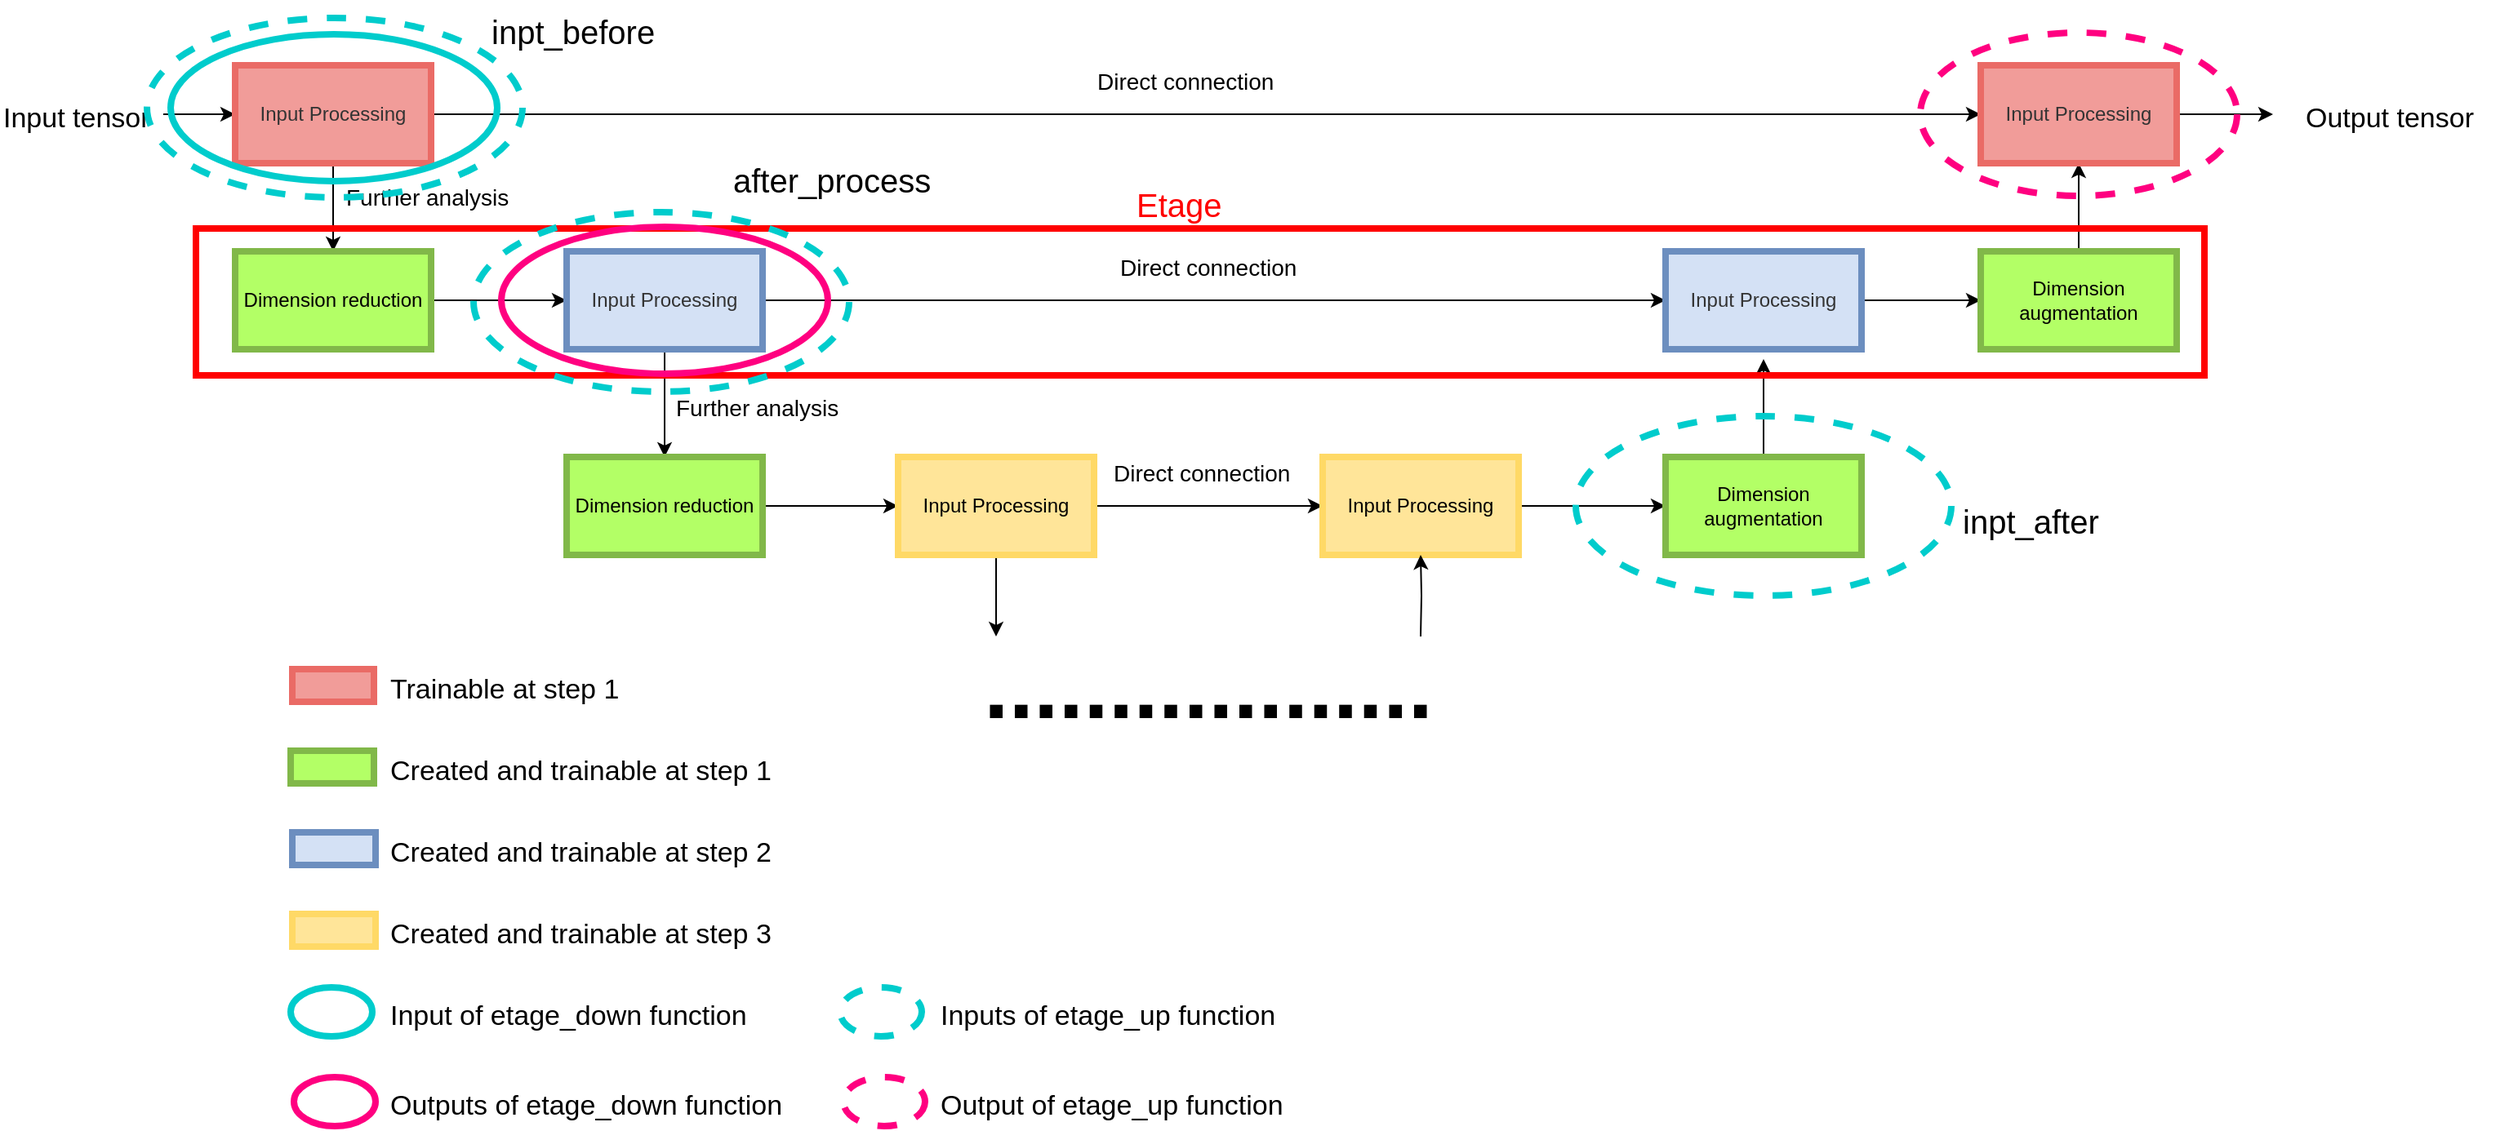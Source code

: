 <mxfile version="12.1.7" type="device" pages="1"><diagram id="wJYLkXMNd56GKJWopcdZ" name="Page-1"><mxGraphModel dx="2235" dy="818" grid="1" gridSize="10" guides="1" tooltips="1" connect="1" arrows="1" fold="1" page="1" pageScale="1" pageWidth="827" pageHeight="1169" math="0" shadow="0"><root><mxCell id="0"/><mxCell id="1" parent="0"/><mxCell id="jNTlBvFBs_DXu-FJhwB7-11" style="edgeStyle=orthogonalEdgeStyle;rounded=0;orthogonalLoop=1;jettySize=auto;html=1;exitX=0.5;exitY=1;exitDx=0;exitDy=0;entryX=0.5;entryY=0;entryDx=0;entryDy=0;" parent="1" source="jNTlBvFBs_DXu-FJhwB7-1" target="jNTlBvFBs_DXu-FJhwB7-2" edge="1"><mxGeometry relative="1" as="geometry"/></mxCell><mxCell id="jNTlBvFBs_DXu-FJhwB7-26" style="edgeStyle=orthogonalEdgeStyle;rounded=0;orthogonalLoop=1;jettySize=auto;html=1;exitX=1;exitY=0.5;exitDx=0;exitDy=0;fontSize=55;" parent="1" source="jNTlBvFBs_DXu-FJhwB7-1" target="jNTlBvFBs_DXu-FJhwB7-10" edge="1"><mxGeometry relative="1" as="geometry"/></mxCell><mxCell id="jNTlBvFBs_DXu-FJhwB7-27" style="edgeStyle=orthogonalEdgeStyle;rounded=0;orthogonalLoop=1;jettySize=auto;html=1;exitX=0;exitY=0.5;exitDx=0;exitDy=0;fontSize=55;endSize=0;startArrow=classic;startFill=1;endArrow=none;endFill=0;" parent="1" source="jNTlBvFBs_DXu-FJhwB7-1" edge="1"><mxGeometry relative="1" as="geometry"><mxPoint x="-10" y="80" as="targetPoint"/></mxGeometry></mxCell><mxCell id="jNTlBvFBs_DXu-FJhwB7-1" value="Input Processing" style="rounded=0;whiteSpace=wrap;html=1;fillColor=#F19C99;strokeColor=#EA6B66;fontColor=#333333;strokeWidth=4;" parent="1" vertex="1"><mxGeometry x="34" y="50" width="120" height="60" as="geometry"/></mxCell><mxCell id="jNTlBvFBs_DXu-FJhwB7-12" style="edgeStyle=orthogonalEdgeStyle;rounded=0;orthogonalLoop=1;jettySize=auto;html=1;exitX=1;exitY=0.5;exitDx=0;exitDy=0;entryX=0;entryY=0.5;entryDx=0;entryDy=0;" parent="1" source="jNTlBvFBs_DXu-FJhwB7-2" target="jNTlBvFBs_DXu-FJhwB7-3" edge="1"><mxGeometry relative="1" as="geometry"/></mxCell><mxCell id="jNTlBvFBs_DXu-FJhwB7-2" value="Dimension reduction" style="rounded=0;whiteSpace=wrap;html=1;fillColor=#B3FF66;strokeColor=#81B849;strokeWidth=4;" parent="1" vertex="1"><mxGeometry x="34" y="164" width="120" height="60" as="geometry"/></mxCell><mxCell id="jNTlBvFBs_DXu-FJhwB7-13" style="edgeStyle=orthogonalEdgeStyle;rounded=0;orthogonalLoop=1;jettySize=auto;html=1;exitX=0.5;exitY=1;exitDx=0;exitDy=0;entryX=0.5;entryY=0;entryDx=0;entryDy=0;" parent="1" source="jNTlBvFBs_DXu-FJhwB7-3" target="jNTlBvFBs_DXu-FJhwB7-4" edge="1"><mxGeometry relative="1" as="geometry"/></mxCell><mxCell id="jNTlBvFBs_DXu-FJhwB7-24" style="edgeStyle=orthogonalEdgeStyle;rounded=0;orthogonalLoop=1;jettySize=auto;html=1;exitX=1;exitY=0.5;exitDx=0;exitDy=0;entryX=0;entryY=0.5;entryDx=0;entryDy=0;" parent="1" source="jNTlBvFBs_DXu-FJhwB7-3" target="jNTlBvFBs_DXu-FJhwB7-8" edge="1"><mxGeometry relative="1" as="geometry"/></mxCell><mxCell id="jNTlBvFBs_DXu-FJhwB7-3" value="Input Processing" style="rounded=0;whiteSpace=wrap;html=1;fillColor=#D4E1F5;strokeColor=#6C8EBF;strokeWidth=4;fontColor=#333333;" parent="1" vertex="1"><mxGeometry x="237" y="164" width="120" height="60" as="geometry"/></mxCell><mxCell id="jNTlBvFBs_DXu-FJhwB7-14" style="edgeStyle=orthogonalEdgeStyle;rounded=0;orthogonalLoop=1;jettySize=auto;html=1;exitX=1;exitY=0.5;exitDx=0;exitDy=0;entryX=0;entryY=0.5;entryDx=0;entryDy=0;" parent="1" source="jNTlBvFBs_DXu-FJhwB7-4" target="jNTlBvFBs_DXu-FJhwB7-5" edge="1"><mxGeometry relative="1" as="geometry"/></mxCell><mxCell id="jNTlBvFBs_DXu-FJhwB7-4" value="Dimension reduction" style="rounded=0;whiteSpace=wrap;html=1;fillColor=#B3FF66;strokeColor=#81B849;strokeWidth=4;" parent="1" vertex="1"><mxGeometry x="237" y="290" width="120" height="60" as="geometry"/></mxCell><mxCell id="jNTlBvFBs_DXu-FJhwB7-15" style="edgeStyle=orthogonalEdgeStyle;rounded=0;orthogonalLoop=1;jettySize=auto;html=1;exitX=0.5;exitY=1;exitDx=0;exitDy=0;" parent="1" source="jNTlBvFBs_DXu-FJhwB7-5" edge="1"><mxGeometry relative="1" as="geometry"><mxPoint x="500" y="400" as="targetPoint"/></mxGeometry></mxCell><mxCell id="jNTlBvFBs_DXu-FJhwB7-19" style="edgeStyle=orthogonalEdgeStyle;rounded=0;orthogonalLoop=1;jettySize=auto;html=1;exitX=1;exitY=0.5;exitDx=0;exitDy=0;entryX=0;entryY=0.5;entryDx=0;entryDy=0;" parent="1" source="jNTlBvFBs_DXu-FJhwB7-5" target="jNTlBvFBs_DXu-FJhwB7-6" edge="1"><mxGeometry relative="1" as="geometry"/></mxCell><mxCell id="jNTlBvFBs_DXu-FJhwB7-5" value="Input Processing" style="rounded=0;whiteSpace=wrap;html=1;strokeColor=#FFD966;strokeWidth=4;fillColor=#FFE599;" parent="1" vertex="1"><mxGeometry x="440" y="290" width="120" height="60" as="geometry"/></mxCell><mxCell id="jNTlBvFBs_DXu-FJhwB7-20" style="edgeStyle=orthogonalEdgeStyle;rounded=0;orthogonalLoop=1;jettySize=auto;html=1;exitX=1;exitY=0.5;exitDx=0;exitDy=0;" parent="1" source="jNTlBvFBs_DXu-FJhwB7-6" target="jNTlBvFBs_DXu-FJhwB7-7" edge="1"><mxGeometry relative="1" as="geometry"/></mxCell><mxCell id="jNTlBvFBs_DXu-FJhwB7-6" value="Input Processing" style="rounded=0;whiteSpace=wrap;html=1;strokeColor=#FFD966;strokeWidth=4;fillColor=#FFE599;" parent="1" vertex="1"><mxGeometry x="700" y="290" width="120" height="60" as="geometry"/></mxCell><mxCell id="jNTlBvFBs_DXu-FJhwB7-21" style="edgeStyle=orthogonalEdgeStyle;rounded=0;orthogonalLoop=1;jettySize=auto;html=1;exitX=0.5;exitY=0;exitDx=0;exitDy=0;" parent="1" source="jNTlBvFBs_DXu-FJhwB7-7" edge="1"><mxGeometry relative="1" as="geometry"><mxPoint x="970" y="230" as="targetPoint"/></mxGeometry></mxCell><mxCell id="jNTlBvFBs_DXu-FJhwB7-7" value="Dimension augmentation" style="rounded=0;whiteSpace=wrap;html=1;fillColor=#B3FF66;strokeColor=#81B849;strokeWidth=4;" parent="1" vertex="1"><mxGeometry x="910" y="290" width="120" height="60" as="geometry"/></mxCell><mxCell id="jNTlBvFBs_DXu-FJhwB7-22" style="edgeStyle=orthogonalEdgeStyle;rounded=0;orthogonalLoop=1;jettySize=auto;html=1;exitX=1;exitY=0.5;exitDx=0;exitDy=0;" parent="1" source="jNTlBvFBs_DXu-FJhwB7-8" target="jNTlBvFBs_DXu-FJhwB7-9" edge="1"><mxGeometry relative="1" as="geometry"/></mxCell><mxCell id="jNTlBvFBs_DXu-FJhwB7-8" value="Input Processing" style="rounded=0;whiteSpace=wrap;html=1;fillColor=#D4E1F5;strokeColor=#6C8EBF;strokeWidth=4;fontColor=#333333;" parent="1" vertex="1"><mxGeometry x="910" y="164" width="120" height="60" as="geometry"/></mxCell><mxCell id="jNTlBvFBs_DXu-FJhwB7-23" style="edgeStyle=orthogonalEdgeStyle;rounded=0;orthogonalLoop=1;jettySize=auto;html=1;exitX=0.5;exitY=0;exitDx=0;exitDy=0;entryX=0.5;entryY=1;entryDx=0;entryDy=0;" parent="1" source="jNTlBvFBs_DXu-FJhwB7-9" target="jNTlBvFBs_DXu-FJhwB7-10" edge="1"><mxGeometry relative="1" as="geometry"/></mxCell><mxCell id="jNTlBvFBs_DXu-FJhwB7-9" value="Dimension augmentation" style="rounded=0;whiteSpace=wrap;html=1;fillColor=#B3FF66;strokeColor=#81B849;strokeWidth=4;" parent="1" vertex="1"><mxGeometry x="1103" y="164" width="120" height="60" as="geometry"/></mxCell><mxCell id="jNTlBvFBs_DXu-FJhwB7-28" style="edgeStyle=orthogonalEdgeStyle;rounded=0;orthogonalLoop=1;jettySize=auto;html=1;exitX=1;exitY=0.5;exitDx=0;exitDy=0;startArrow=none;startFill=0;endArrow=classic;endFill=1;endSize=6;fontSize=55;" parent="1" source="jNTlBvFBs_DXu-FJhwB7-10" edge="1"><mxGeometry relative="1" as="geometry"><mxPoint x="1282" y="80" as="targetPoint"/></mxGeometry></mxCell><mxCell id="jNTlBvFBs_DXu-FJhwB7-10" value="Input Processing" style="rounded=0;whiteSpace=wrap;html=1;fillColor=#F19C99;strokeColor=#EA6B66;fontColor=#333333;strokeWidth=4;" parent="1" vertex="1"><mxGeometry x="1103" y="50" width="120" height="60" as="geometry"/></mxCell><mxCell id="jNTlBvFBs_DXu-FJhwB7-18" style="edgeStyle=orthogonalEdgeStyle;rounded=0;orthogonalLoop=1;jettySize=auto;html=1;exitX=0.5;exitY=0;exitDx=0;exitDy=0;entryX=0.5;entryY=1;entryDx=0;entryDy=0;" parent="1" target="jNTlBvFBs_DXu-FJhwB7-6" edge="1"><mxGeometry relative="1" as="geometry"><mxPoint x="760" y="400" as="sourcePoint"/></mxGeometry></mxCell><mxCell id="jNTlBvFBs_DXu-FJhwB7-25" value=".................." style="text;html=1;strokeColor=none;fillColor=none;align=center;verticalAlign=middle;whiteSpace=wrap;rounded=0;fontStyle=1;fontSize=55;" parent="1" vertex="1"><mxGeometry x="590" y="400" width="80" height="60" as="geometry"/></mxCell><mxCell id="jNTlBvFBs_DXu-FJhwB7-30" value="&lt;span style=&quot;font-size: 14px&quot;&gt;Further analysis&lt;/span&gt;" style="text;html=1;resizable=0;points=[];autosize=1;align=left;verticalAlign=top;spacingTop=-4;fontSize=55;" parent="1" vertex="1"><mxGeometry x="100" y="81" width="120" height="80" as="geometry"/></mxCell><mxCell id="jNTlBvFBs_DXu-FJhwB7-32" value="&lt;span style=&quot;font-size: 14px&quot;&gt;Direct connection&lt;/span&gt;" style="text;html=1;resizable=0;points=[];autosize=1;align=left;verticalAlign=top;spacingTop=-4;fontSize=55;" parent="1" vertex="1"><mxGeometry x="560" y="10" width="120" height="80" as="geometry"/></mxCell><mxCell id="jNTlBvFBs_DXu-FJhwB7-33" value="&lt;span style=&quot;font-size: 14px&quot;&gt;Direct connection&lt;/span&gt;" style="text;html=1;resizable=0;points=[];autosize=1;align=left;verticalAlign=top;spacingTop=-4;fontSize=55;" parent="1" vertex="1"><mxGeometry x="573.5" y="124" width="120" height="80" as="geometry"/></mxCell><mxCell id="jNTlBvFBs_DXu-FJhwB7-34" value="&lt;span style=&quot;font-size: 14px&quot;&gt;Direct connection&lt;/span&gt;" style="text;html=1;resizable=0;points=[];autosize=1;align=left;verticalAlign=top;spacingTop=-4;fontSize=55;" parent="1" vertex="1"><mxGeometry x="570" y="250" width="120" height="80" as="geometry"/></mxCell><mxCell id="jNTlBvFBs_DXu-FJhwB7-35" value="" style="rounded=0;whiteSpace=wrap;html=1;fillColor=#F19C99;strokeColor=#EA6B66;fontColor=#333333;strokeWidth=4;" parent="1" vertex="1"><mxGeometry x="69" y="420" width="50" height="20" as="geometry"/></mxCell><mxCell id="jNTlBvFBs_DXu-FJhwB7-36" value="&lt;font style=&quot;font-size: 17px;&quot;&gt;Trainable at step 1&lt;/font&gt;" style="text;html=1;resizable=0;points=[];autosize=1;align=left;verticalAlign=top;spacingTop=-4;fontSize=17;" parent="1" vertex="1"><mxGeometry x="127" y="420" width="220" height="80" as="geometry"/></mxCell><mxCell id="jNTlBvFBs_DXu-FJhwB7-38" value="&lt;font style=&quot;font-size: 17px&quot;&gt;Created and trainable at step 1&amp;nbsp;&lt;/font&gt;" style="text;html=1;resizable=0;points=[];autosize=1;align=left;verticalAlign=top;spacingTop=-4;fontSize=17;" parent="1" vertex="1"><mxGeometry x="127" y="470" width="250" height="20" as="geometry"/></mxCell><mxCell id="jNTlBvFBs_DXu-FJhwB7-39" value="" style="rounded=0;whiteSpace=wrap;html=1;fillColor=#B3FF66;strokeColor=#81B849;strokeWidth=4;fontColor=#333333;" parent="1" vertex="1"><mxGeometry x="68" y="470" width="51" height="20" as="geometry"/></mxCell><mxCell id="jNTlBvFBs_DXu-FJhwB7-40" value="" style="rounded=0;whiteSpace=wrap;html=1;fillColor=#D4E1F5;strokeColor=#6C8EBF;strokeWidth=4;fontColor=#333333;" parent="1" vertex="1"><mxGeometry x="69" y="520" width="51" height="20" as="geometry"/></mxCell><mxCell id="jNTlBvFBs_DXu-FJhwB7-41" value="&lt;font style=&quot;font-size: 17px&quot;&gt;Created and trainable at step 2&amp;nbsp;&lt;/font&gt;" style="text;html=1;resizable=0;points=[];autosize=1;align=left;verticalAlign=top;spacingTop=-4;fontSize=17;" parent="1" vertex="1"><mxGeometry x="127" y="520" width="250" height="20" as="geometry"/></mxCell><mxCell id="jNTlBvFBs_DXu-FJhwB7-42" value="" style="rounded=0;whiteSpace=wrap;html=1;strokeColor=#FFD966;strokeWidth=4;fillColor=#FFE599;" parent="1" vertex="1"><mxGeometry x="69" y="570" width="51" height="20" as="geometry"/></mxCell><mxCell id="jNTlBvFBs_DXu-FJhwB7-43" value="&lt;font style=&quot;font-size: 17px&quot;&gt;Created and trainable at step 3&lt;/font&gt;" style="text;html=1;resizable=0;points=[];autosize=1;align=left;verticalAlign=top;spacingTop=-4;fontSize=17;" parent="1" vertex="1"><mxGeometry x="127" y="570" width="250" height="20" as="geometry"/></mxCell><mxCell id="jNTlBvFBs_DXu-FJhwB7-44" value="Input tensor" style="text;html=1;resizable=0;points=[];autosize=1;align=left;verticalAlign=top;spacingTop=-4;fontSize=17;" parent="1" vertex="1"><mxGeometry x="-110" y="70" width="110" height="20" as="geometry"/></mxCell><mxCell id="jNTlBvFBs_DXu-FJhwB7-45" value="Output tensor" style="text;html=1;resizable=0;points=[];autosize=1;align=left;verticalAlign=top;spacingTop=-4;fontSize=17;" parent="1" vertex="1"><mxGeometry x="1300" y="70" width="120" height="20" as="geometry"/></mxCell><mxCell id="jNTlBvFBs_DXu-FJhwB7-46" value="&lt;span style=&quot;font-size: 14px&quot;&gt;Further analysis&lt;/span&gt;" style="text;html=1;resizable=0;points=[];autosize=1;align=left;verticalAlign=top;spacingTop=-4;fontSize=55;" parent="1" vertex="1"><mxGeometry x="302" y="210" width="120" height="80" as="geometry"/></mxCell><mxCell id="jNTlBvFBs_DXu-FJhwB7-48" value="" style="rounded=0;whiteSpace=wrap;html=1;strokeColor=#FF0000;strokeWidth=4;fillColor=none;fontSize=17;" parent="1" vertex="1"><mxGeometry x="10" y="150" width="1230" height="90" as="geometry"/></mxCell><mxCell id="jNTlBvFBs_DXu-FJhwB7-49" value="" style="ellipse;whiteSpace=wrap;html=1;strokeColor=#00CCCC;strokeWidth=4;fillColor=none;fontSize=17;" parent="1" vertex="1"><mxGeometry x="-5.5" y="31" width="200" height="90" as="geometry"/></mxCell><mxCell id="jNTlBvFBs_DXu-FJhwB7-53" value="" style="ellipse;whiteSpace=wrap;html=1;strokeColor=#FF0080;strokeWidth=4;fillColor=none;fontSize=17;" parent="1" vertex="1"><mxGeometry x="70" y="670" width="50" height="30" as="geometry"/></mxCell><mxCell id="jNTlBvFBs_DXu-FJhwB7-54" value="" style="ellipse;whiteSpace=wrap;html=1;strokeColor=#00CCCC;strokeWidth=4;fillColor=none;fontSize=17;" parent="1" vertex="1"><mxGeometry x="68" y="615" width="50" height="30" as="geometry"/></mxCell><mxCell id="jNTlBvFBs_DXu-FJhwB7-55" value="&lt;font style=&quot;font-size: 17px&quot;&gt;Outputs of etage_down function&lt;/font&gt;" style="text;html=1;resizable=0;points=[];autosize=1;align=left;verticalAlign=top;spacingTop=-4;fontSize=17;" parent="1" vertex="1"><mxGeometry x="127" y="675" width="260" height="20" as="geometry"/></mxCell><mxCell id="jNTlBvFBs_DXu-FJhwB7-56" value="&lt;font style=&quot;font-size: 17px&quot;&gt;Input of etage_down function&lt;/font&gt;" style="text;html=1;resizable=0;points=[];autosize=1;align=left;verticalAlign=top;spacingTop=-4;fontSize=17;" parent="1" vertex="1"><mxGeometry x="127" y="620" width="230" height="20" as="geometry"/></mxCell><mxCell id="4yfG6hxwqQgWjUKHNuEZ-1" value="&lt;font color=&quot;#ff0000&quot; style=&quot;font-size: 20px;&quot;&gt;Etage&lt;/font&gt;" style="text;html=1;resizable=0;points=[];autosize=1;align=left;verticalAlign=top;spacingTop=-4;fontSize=20;" vertex="1" parent="1"><mxGeometry x="583.5" y="121" width="50" height="20" as="geometry"/></mxCell><mxCell id="4yfG6hxwqQgWjUKHNuEZ-2" value="" style="ellipse;whiteSpace=wrap;html=1;strokeColor=#FF0080;strokeWidth=4;fillColor=none;fontSize=17;" vertex="1" parent="1"><mxGeometry x="197" y="149" width="200" height="90" as="geometry"/></mxCell><mxCell id="4yfG6hxwqQgWjUKHNuEZ-3" value="" style="ellipse;whiteSpace=wrap;html=1;strokeColor=#FF0080;strokeWidth=4;fillColor=none;fontSize=17;dashed=1;" vertex="1" parent="1"><mxGeometry x="406.5" y="670" width="50" height="30" as="geometry"/></mxCell><mxCell id="4yfG6hxwqQgWjUKHNuEZ-4" value="" style="ellipse;whiteSpace=wrap;html=1;strokeColor=#00CCCC;strokeWidth=4;fillColor=none;fontSize=17;dashed=1;" vertex="1" parent="1"><mxGeometry x="404.5" y="615" width="50" height="30" as="geometry"/></mxCell><mxCell id="4yfG6hxwqQgWjUKHNuEZ-5" value="&lt;font style=&quot;font-size: 17px&quot;&gt;Output of etage_up function&lt;/font&gt;" style="text;html=1;resizable=0;points=[];autosize=1;align=left;verticalAlign=top;spacingTop=-4;fontSize=17;" vertex="1" parent="1"><mxGeometry x="463.5" y="675" width="230" height="20" as="geometry"/></mxCell><mxCell id="4yfG6hxwqQgWjUKHNuEZ-6" value="&lt;font style=&quot;font-size: 17px&quot;&gt;Inputs of etage_up function&lt;/font&gt;" style="text;html=1;resizable=0;points=[];autosize=1;align=left;verticalAlign=top;spacingTop=-4;fontSize=17;" vertex="1" parent="1"><mxGeometry x="463.5" y="620" width="220" height="20" as="geometry"/></mxCell><mxCell id="4yfG6hxwqQgWjUKHNuEZ-7" value="" style="ellipse;whiteSpace=wrap;html=1;strokeColor=#00CCCC;strokeWidth=4;fillColor=none;fontSize=17;dashed=1;" vertex="1" parent="1"><mxGeometry x="180" y="140" width="230" height="110" as="geometry"/></mxCell><mxCell id="4yfG6hxwqQgWjUKHNuEZ-9" value="" style="ellipse;whiteSpace=wrap;html=1;strokeColor=#00CCCC;strokeWidth=4;fillColor=none;fontSize=17;dashed=1;" vertex="1" parent="1"><mxGeometry x="-20" y="21" width="230" height="110" as="geometry"/></mxCell><mxCell id="4yfG6hxwqQgWjUKHNuEZ-10" value="" style="ellipse;whiteSpace=wrap;html=1;strokeColor=#00CCCC;strokeWidth=4;fillColor=none;fontSize=17;dashed=1;" vertex="1" parent="1"><mxGeometry x="855" y="265" width="230" height="110" as="geometry"/></mxCell><mxCell id="4yfG6hxwqQgWjUKHNuEZ-11" value="" style="ellipse;whiteSpace=wrap;html=1;strokeColor=#FF0080;strokeWidth=4;fillColor=none;fontSize=17;dashed=1;" vertex="1" parent="1"><mxGeometry x="1066" y="30" width="194" height="100" as="geometry"/></mxCell><mxCell id="4yfG6hxwqQgWjUKHNuEZ-12" value="&lt;font&gt;inpt_before&lt;/font&gt;" style="text;html=1;resizable=0;points=[];autosize=1;align=left;verticalAlign=top;spacingTop=-4;fontSize=20;fontColor=#000000;" vertex="1" parent="1"><mxGeometry x="189" y="15" width="120" height="30" as="geometry"/></mxCell><mxCell id="4yfG6hxwqQgWjUKHNuEZ-13" value="&lt;font&gt;inpt_after&lt;/font&gt;" style="text;html=1;resizable=0;points=[];autosize=1;align=left;verticalAlign=top;spacingTop=-4;fontSize=20;fontColor=#000000;" vertex="1" parent="1"><mxGeometry x="1090" y="315" width="100" height="30" as="geometry"/></mxCell><mxCell id="4yfG6hxwqQgWjUKHNuEZ-14" value="&lt;font&gt;after_process&lt;/font&gt;" style="text;html=1;resizable=0;points=[];autosize=1;align=left;verticalAlign=top;spacingTop=-4;fontSize=20;fontColor=#000000;" vertex="1" parent="1"><mxGeometry x="336.5" y="106" width="140" height="30" as="geometry"/></mxCell></root></mxGraphModel></diagram></mxfile>